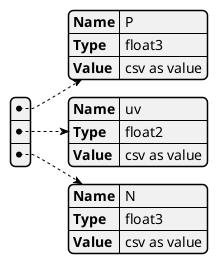 ﻿@startjson
[
    {
        "Name" : "P",
        "Type" : "float3",
        "Value" : "csv as value"
    },
    {
        "Name" : "uv",
        "Type" : "float2",
        "Value" : "csv as value"
    },
    {
        "Name" : "N",
        "Type" : "float3",
        "Value" : "csv as value"
    }
]
@endjson
